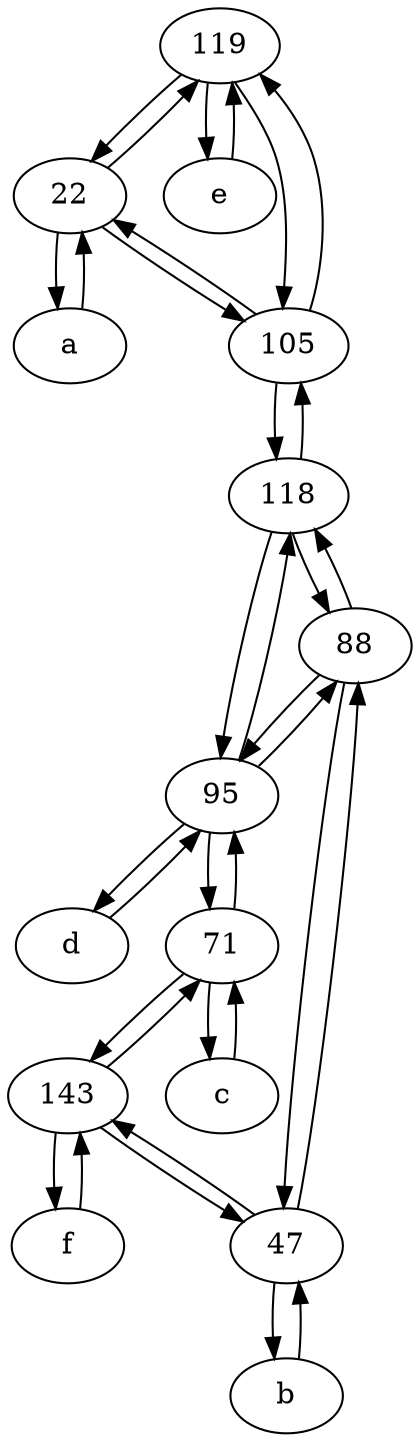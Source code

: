 digraph  {
	119;
	143;
	b [pos="50,20!"];
	22;
	e [pos="30,50!"];
	f [pos="15,45!"];
	105;
	a [pos="40,10!"];
	95;
	d [pos="20,30!"];
	118;
	71;
	88;
	c [pos="20,10!"];
	47;
	c -> 71;
	118 -> 95;
	95 -> 88;
	119 -> 22;
	71 -> c;
	47 -> b;
	143 -> 71;
	95 -> d;
	d -> 95;
	88 -> 47;
	105 -> 22;
	22 -> 119;
	105 -> 118;
	e -> 119;
	118 -> 88;
	b -> 47;
	22 -> a;
	71 -> 143;
	95 -> 118;
	143 -> f;
	22 -> 105;
	71 -> 95;
	119 -> 105;
	47 -> 88;
	f -> 143;
	a -> 22;
	95 -> 71;
	47 -> 143;
	143 -> 47;
	105 -> 119;
	88 -> 95;
	88 -> 118;
	118 -> 105;
	119 -> e;

	}